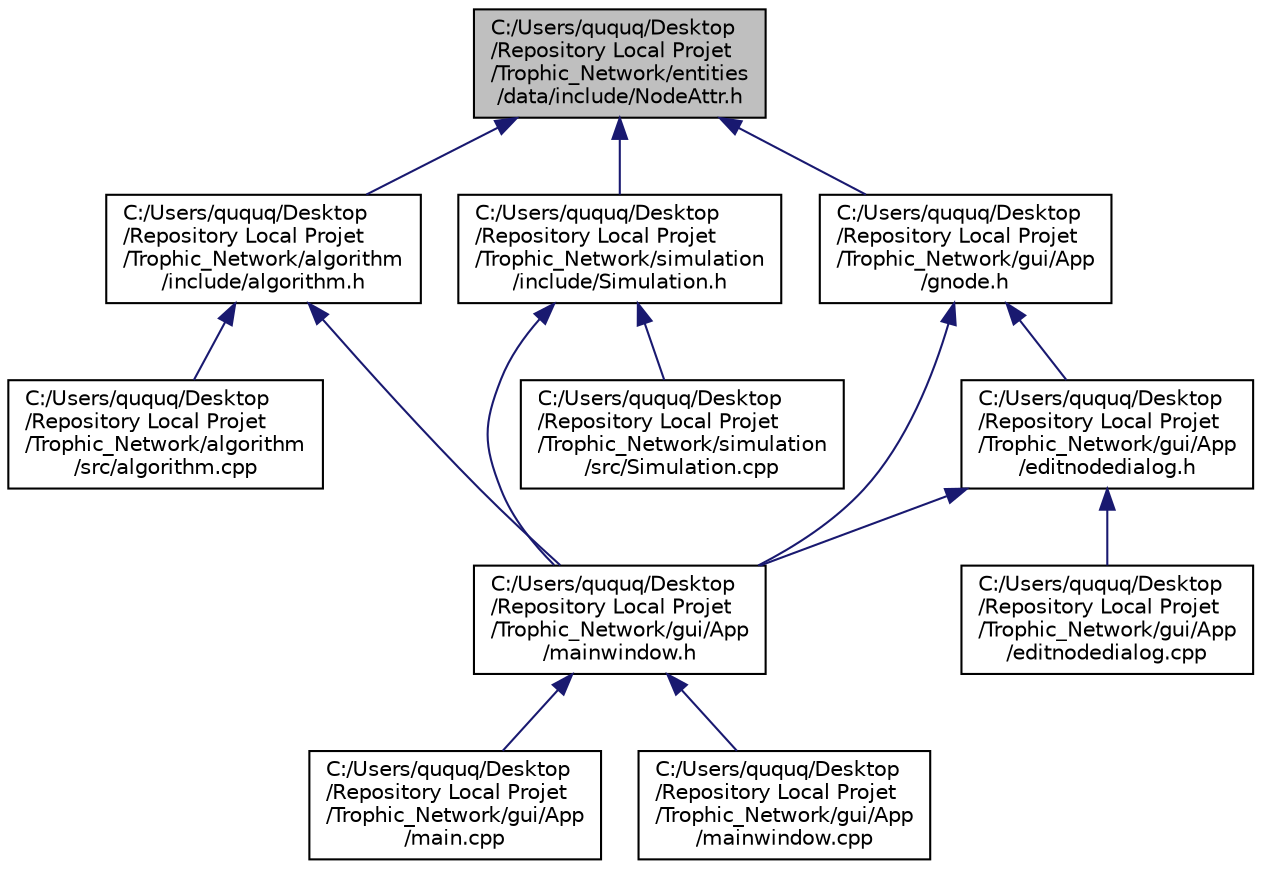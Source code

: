 digraph "C:/Users/ququq/Desktop/Repository Local Projet/Trophic_Network/entities/data/include/NodeAttr.h"
{
  edge [fontname="Helvetica",fontsize="10",labelfontname="Helvetica",labelfontsize="10"];
  node [fontname="Helvetica",fontsize="10",shape=record];
  Node9 [label="C:/Users/ququq/Desktop\l/Repository Local Projet\l/Trophic_Network/entities\l/data/include/NodeAttr.h",height=0.2,width=0.4,color="black", fillcolor="grey75", style="filled", fontcolor="black"];
  Node9 -> Node10 [dir="back",color="midnightblue",fontsize="10",style="solid"];
  Node10 [label="C:/Users/ququq/Desktop\l/Repository Local Projet\l/Trophic_Network/algorithm\l/include/algorithm.h",height=0.2,width=0.4,color="black", fillcolor="white", style="filled",URL="$algorithm_8h.html"];
  Node10 -> Node11 [dir="back",color="midnightblue",fontsize="10",style="solid"];
  Node11 [label="C:/Users/ququq/Desktop\l/Repository Local Projet\l/Trophic_Network/algorithm\l/src/algorithm.cpp",height=0.2,width=0.4,color="black", fillcolor="white", style="filled",URL="$algorithm_8cpp.html"];
  Node10 -> Node12 [dir="back",color="midnightblue",fontsize="10",style="solid"];
  Node12 [label="C:/Users/ququq/Desktop\l/Repository Local Projet\l/Trophic_Network/gui/App\l/mainwindow.h",height=0.2,width=0.4,color="black", fillcolor="white", style="filled",URL="$mainwindow_8h.html"];
  Node12 -> Node13 [dir="back",color="midnightblue",fontsize="10",style="solid"];
  Node13 [label="C:/Users/ququq/Desktop\l/Repository Local Projet\l/Trophic_Network/gui/App\l/main.cpp",height=0.2,width=0.4,color="black", fillcolor="white", style="filled",URL="$main_8cpp.html"];
  Node12 -> Node14 [dir="back",color="midnightblue",fontsize="10",style="solid"];
  Node14 [label="C:/Users/ququq/Desktop\l/Repository Local Projet\l/Trophic_Network/gui/App\l/mainwindow.cpp",height=0.2,width=0.4,color="black", fillcolor="white", style="filled",URL="$mainwindow_8cpp.html"];
  Node9 -> Node15 [dir="back",color="midnightblue",fontsize="10",style="solid"];
  Node15 [label="C:/Users/ququq/Desktop\l/Repository Local Projet\l/Trophic_Network/gui/App\l/gnode.h",height=0.2,width=0.4,color="black", fillcolor="white", style="filled",URL="$gnode_8h.html"];
  Node15 -> Node16 [dir="back",color="midnightblue",fontsize="10",style="solid"];
  Node16 [label="C:/Users/ququq/Desktop\l/Repository Local Projet\l/Trophic_Network/gui/App\l/editnodedialog.h",height=0.2,width=0.4,color="black", fillcolor="white", style="filled",URL="$editnodedialog_8h.html"];
  Node16 -> Node17 [dir="back",color="midnightblue",fontsize="10",style="solid"];
  Node17 [label="C:/Users/ququq/Desktop\l/Repository Local Projet\l/Trophic_Network/gui/App\l/editnodedialog.cpp",height=0.2,width=0.4,color="black", fillcolor="white", style="filled",URL="$editnodedialog_8cpp.html"];
  Node16 -> Node12 [dir="back",color="midnightblue",fontsize="10",style="solid"];
  Node15 -> Node12 [dir="back",color="midnightblue",fontsize="10",style="solid"];
  Node9 -> Node18 [dir="back",color="midnightblue",fontsize="10",style="solid"];
  Node18 [label="C:/Users/ququq/Desktop\l/Repository Local Projet\l/Trophic_Network/simulation\l/include/Simulation.h",height=0.2,width=0.4,color="black", fillcolor="white", style="filled",URL="$_simulation_8h.html",tooltip="Header Graph. "];
  Node18 -> Node12 [dir="back",color="midnightblue",fontsize="10",style="solid"];
  Node18 -> Node19 [dir="back",color="midnightblue",fontsize="10",style="solid"];
  Node19 [label="C:/Users/ququq/Desktop\l/Repository Local Projet\l/Trophic_Network/simulation\l/src/Simulation.cpp",height=0.2,width=0.4,color="black", fillcolor="white", style="filled",URL="$_simulation_8cpp.html"];
}
